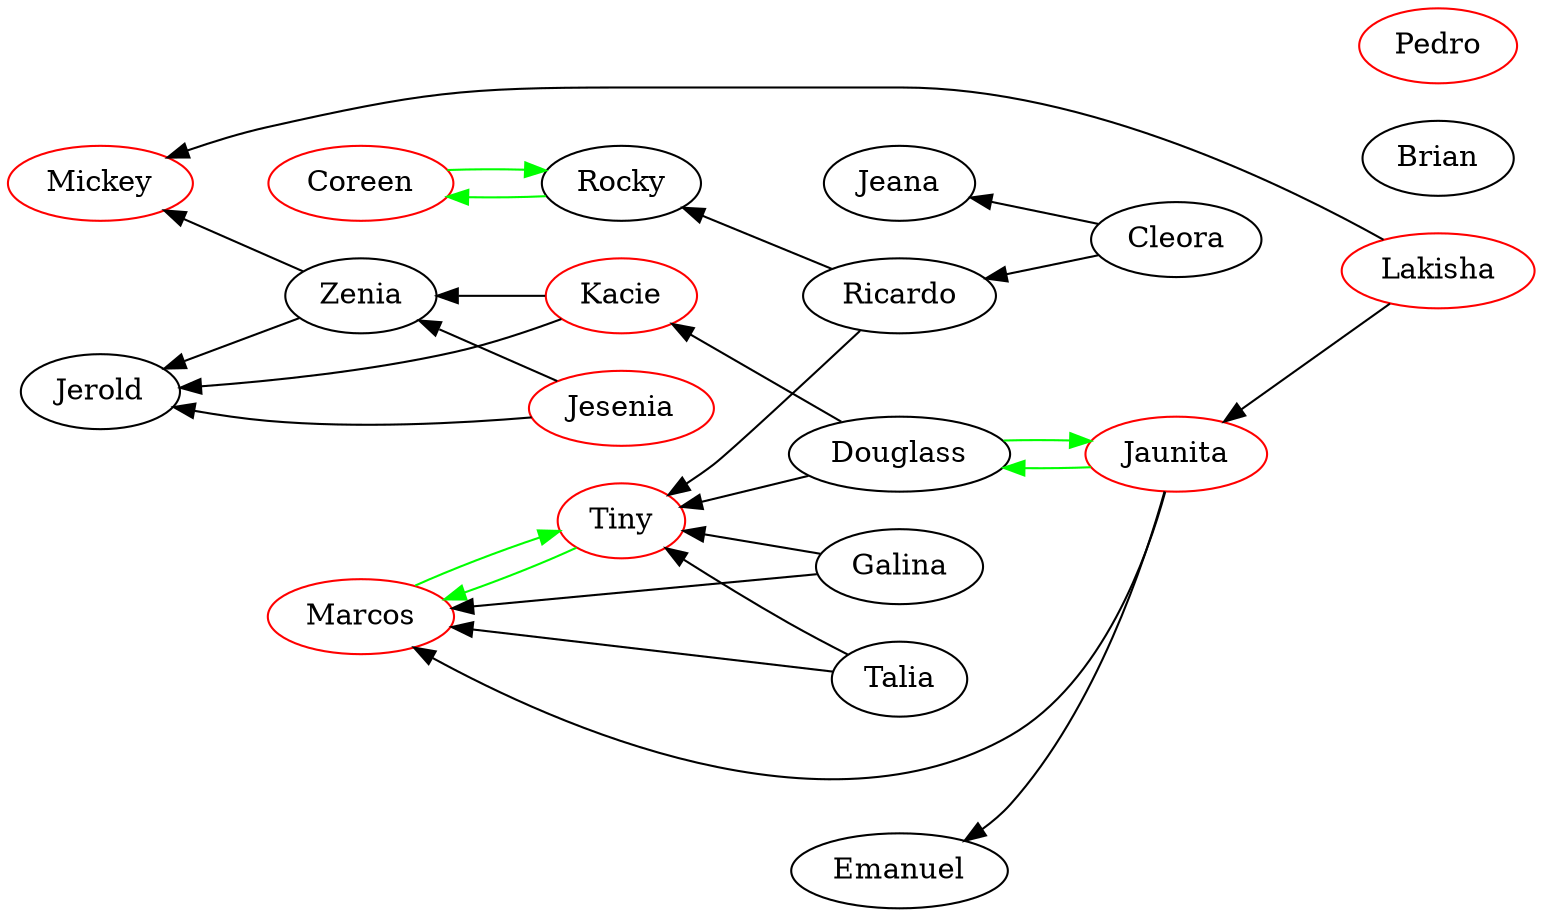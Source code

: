 digraph G {rankdir=RL
Tiny [color=red]
Tiny -> Marcos [color=green]
Marcos [color=red]
Marcos -> Tiny [color=green]
Mickey [color=red]
Brian
Coreen [color=red]
Coreen -> Rocky [color=green]
Jeana
Emanuel
Jerold
Rocky
Rocky -> Coreen [color=green]
Pedro [color=red]
Zenia
Zenia -> Jerold
Zenia -> Mickey
Kacie [color=red]
Kacie -> Zenia
Kacie -> Jerold
Douglass
Douglass -> Tiny
Douglass -> Kacie
Douglass -> Jaunita [color=green]
Ricardo
Ricardo -> Rocky
Ricardo -> Tiny
Jaunita [color=red]
Jaunita -> Marcos
Jaunita -> Emanuel
Jaunita -> Douglass [color=green]
Cleora
Cleora -> Jeana
Cleora -> Ricardo
Talia
Talia -> Tiny
Talia -> Marcos
Jesenia [color=red]
Jesenia -> Zenia
Jesenia -> Jerold
Lakisha [color=red]
Lakisha -> Jaunita
Lakisha -> Mickey
Galina
Galina -> Tiny
Galina -> Marcos
}

